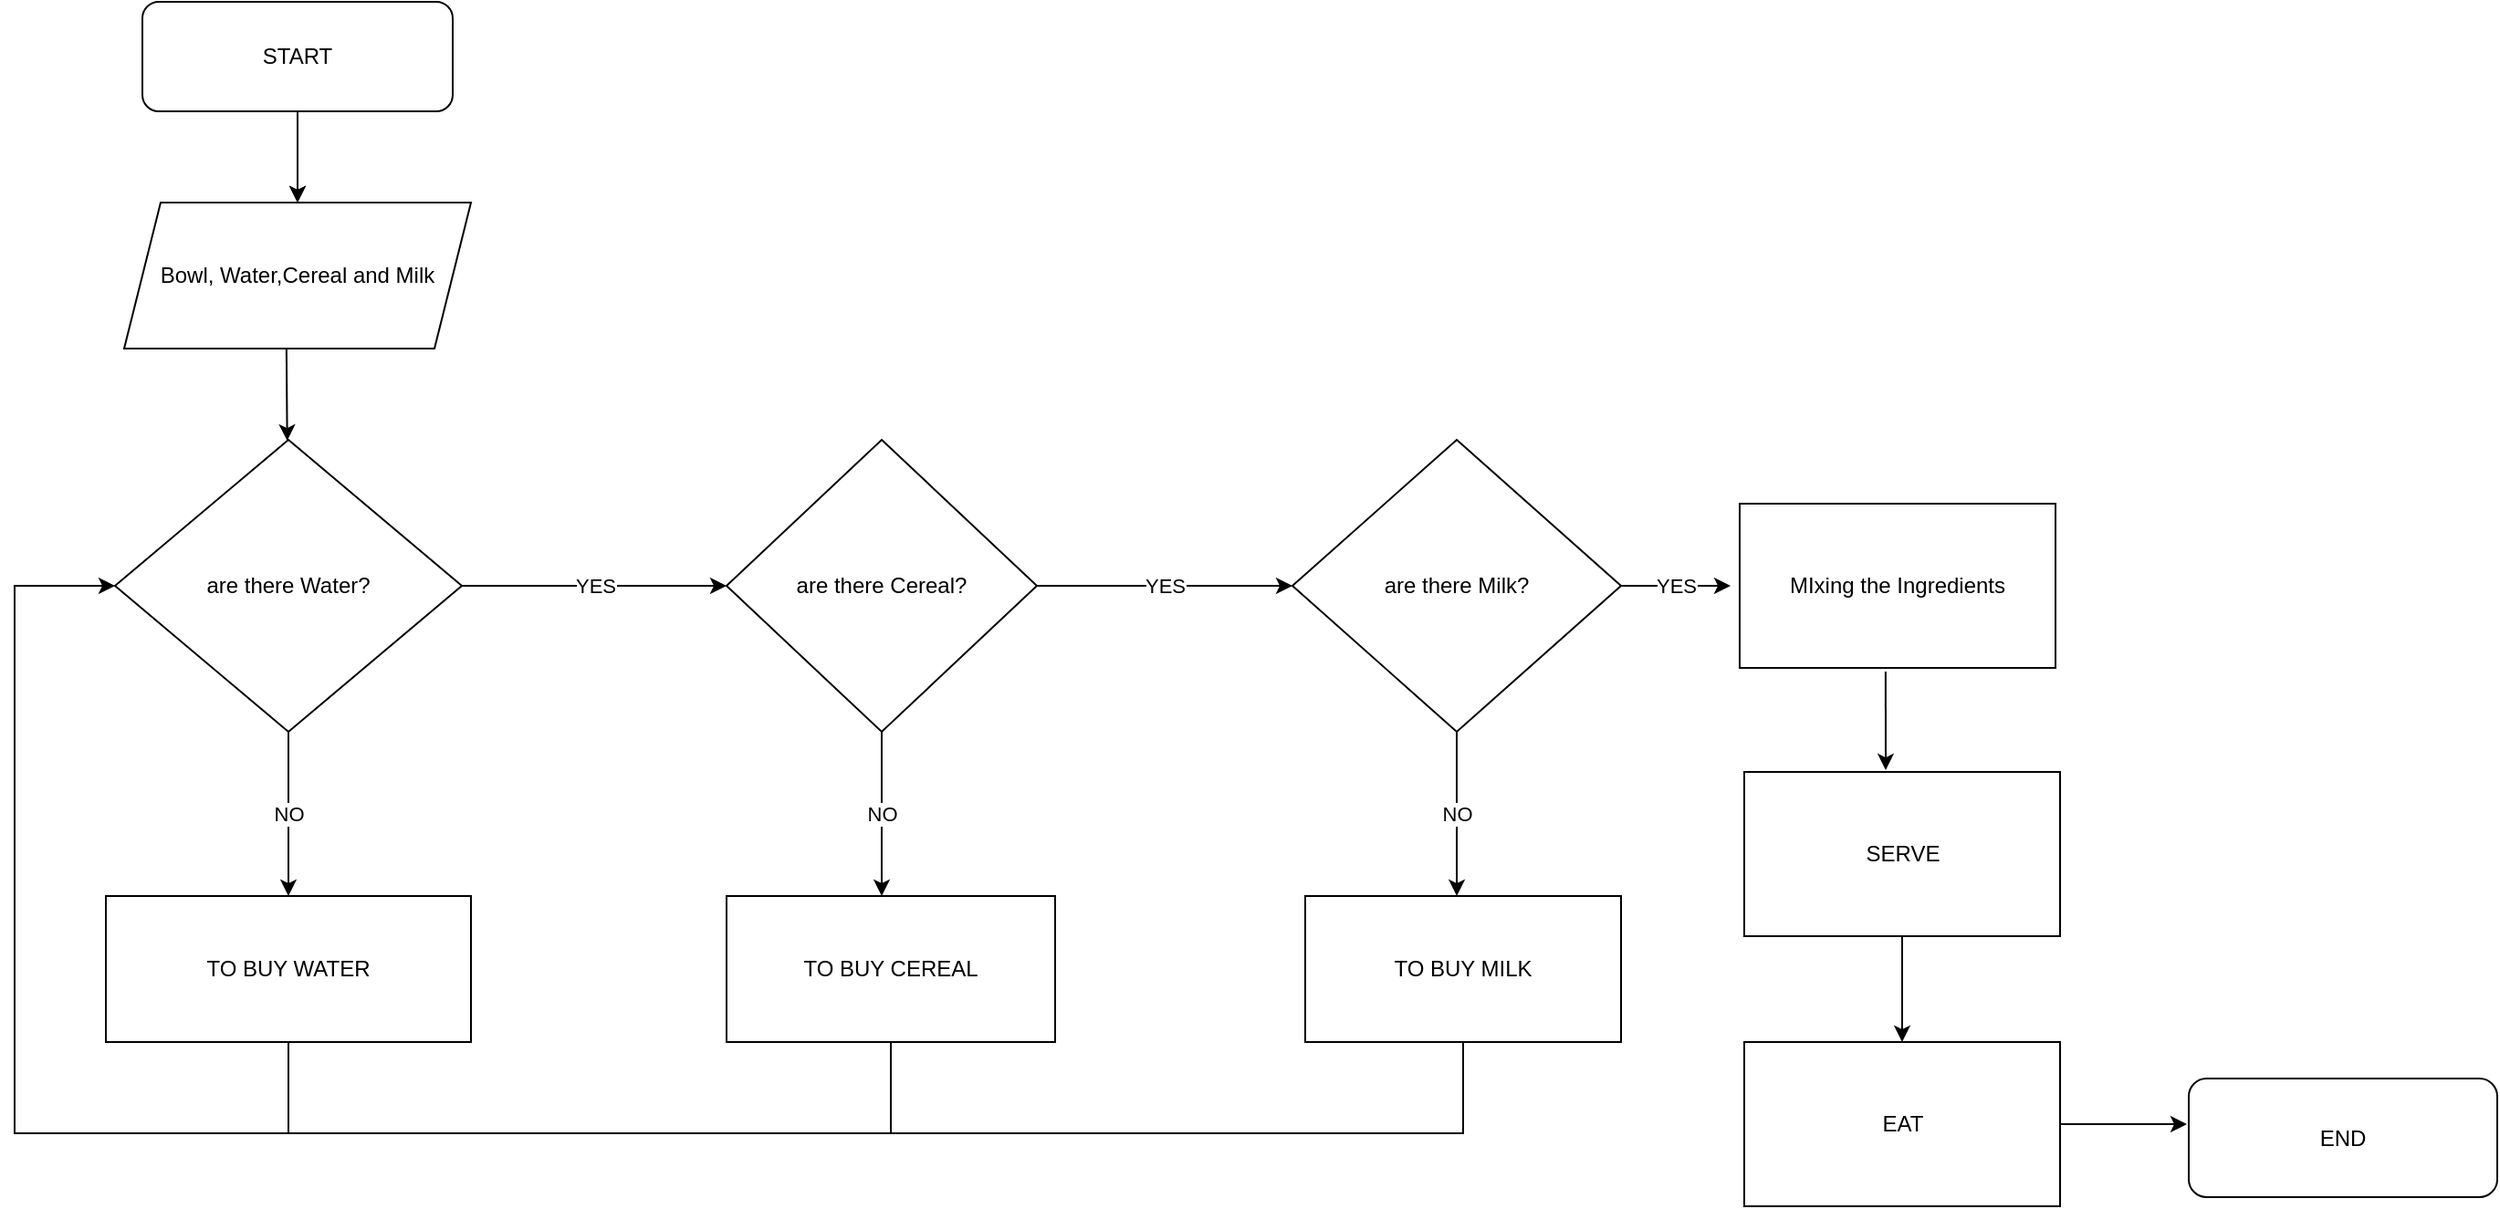 <mxfile version="20.6.0" type="github">
  <diagram id="4drAjoyHFCW3cGQYs2EF" name="Página-1">
    <mxGraphModel dx="1108" dy="571" grid="1" gridSize="10" guides="1" tooltips="1" connect="1" arrows="1" fold="1" page="1" pageScale="1" pageWidth="827" pageHeight="1169" math="0" shadow="0">
      <root>
        <mxCell id="0" />
        <mxCell id="1" parent="0" />
        <mxCell id="Wdtr0f-WsstvAFW3iBQM-5" value="" style="edgeStyle=orthogonalEdgeStyle;rounded=0;orthogonalLoop=1;jettySize=auto;html=1;" edge="1" parent="1" source="Wdtr0f-WsstvAFW3iBQM-1" target="Wdtr0f-WsstvAFW3iBQM-2">
          <mxGeometry relative="1" as="geometry" />
        </mxCell>
        <mxCell id="Wdtr0f-WsstvAFW3iBQM-1" value="START" style="rounded=1;whiteSpace=wrap;html=1;" vertex="1" parent="1">
          <mxGeometry x="190" width="170" height="60" as="geometry" />
        </mxCell>
        <mxCell id="Wdtr0f-WsstvAFW3iBQM-2" value="Bowl, Water,Cereal and Milk" style="shape=parallelogram;perimeter=parallelogramPerimeter;whiteSpace=wrap;html=1;fixedSize=1;" vertex="1" parent="1">
          <mxGeometry x="180" y="110" width="190" height="80" as="geometry" />
        </mxCell>
        <mxCell id="Wdtr0f-WsstvAFW3iBQM-3" value="" style="endArrow=classic;html=1;rounded=0;entryX=0.5;entryY=0;entryDx=0;entryDy=0;" edge="1" parent="1" source="Wdtr0f-WsstvAFW3iBQM-1" target="Wdtr0f-WsstvAFW3iBQM-2">
          <mxGeometry width="50" height="50" relative="1" as="geometry">
            <mxPoint x="420" y="300" as="sourcePoint" />
            <mxPoint x="470" y="250" as="targetPoint" />
          </mxGeometry>
        </mxCell>
        <mxCell id="Wdtr0f-WsstvAFW3iBQM-4" value="are there Water?" style="rhombus;whiteSpace=wrap;html=1;" vertex="1" parent="1">
          <mxGeometry x="175" y="240" width="190" height="160" as="geometry" />
        </mxCell>
        <mxCell id="Wdtr0f-WsstvAFW3iBQM-8" value="YES&lt;br&gt;" style="endArrow=classic;html=1;rounded=0;exitX=1;exitY=0.5;exitDx=0;exitDy=0;" edge="1" parent="1" source="Wdtr0f-WsstvAFW3iBQM-4">
          <mxGeometry relative="1" as="geometry">
            <mxPoint x="370" y="320" as="sourcePoint" />
            <mxPoint x="510" y="320" as="targetPoint" />
          </mxGeometry>
        </mxCell>
        <mxCell id="Wdtr0f-WsstvAFW3iBQM-10" value="NO&lt;br&gt;" style="endArrow=classic;html=1;rounded=0;" edge="1" parent="1">
          <mxGeometry relative="1" as="geometry">
            <mxPoint x="270" y="400" as="sourcePoint" />
            <mxPoint x="270" y="490" as="targetPoint" />
          </mxGeometry>
        </mxCell>
        <mxCell id="Wdtr0f-WsstvAFW3iBQM-12" value="" style="endArrow=classic;html=1;rounded=0;exitX=0.468;exitY=1;exitDx=0;exitDy=0;exitPerimeter=0;" edge="1" parent="1" source="Wdtr0f-WsstvAFW3iBQM-2" target="Wdtr0f-WsstvAFW3iBQM-4">
          <mxGeometry width="50" height="50" relative="1" as="geometry">
            <mxPoint x="270" y="200" as="sourcePoint" />
            <mxPoint x="590" y="240" as="targetPoint" />
          </mxGeometry>
        </mxCell>
        <mxCell id="Wdtr0f-WsstvAFW3iBQM-13" value="TO BUY WATER" style="rounded=0;whiteSpace=wrap;html=1;" vertex="1" parent="1">
          <mxGeometry x="170" y="490" width="200" height="80" as="geometry" />
        </mxCell>
        <mxCell id="Wdtr0f-WsstvAFW3iBQM-14" value="are there Cereal?" style="rhombus;whiteSpace=wrap;html=1;" vertex="1" parent="1">
          <mxGeometry x="510" y="240" width="170" height="160" as="geometry" />
        </mxCell>
        <mxCell id="Wdtr0f-WsstvAFW3iBQM-15" value="NO&lt;br&gt;" style="endArrow=classic;html=1;rounded=0;exitX=0.5;exitY=1;exitDx=0;exitDy=0;" edge="1" parent="1" source="Wdtr0f-WsstvAFW3iBQM-14">
          <mxGeometry relative="1" as="geometry">
            <mxPoint x="530" y="450" as="sourcePoint" />
            <mxPoint x="595" y="490" as="targetPoint" />
          </mxGeometry>
        </mxCell>
        <mxCell id="Wdtr0f-WsstvAFW3iBQM-16" value="TO BUY CEREAL" style="rounded=0;whiteSpace=wrap;html=1;" vertex="1" parent="1">
          <mxGeometry x="510" y="490" width="180" height="80" as="geometry" />
        </mxCell>
        <mxCell id="Wdtr0f-WsstvAFW3iBQM-19" value="YES&lt;br&gt;" style="endArrow=classic;html=1;rounded=0;exitX=1;exitY=0.5;exitDx=0;exitDy=0;" edge="1" parent="1" source="Wdtr0f-WsstvAFW3iBQM-14">
          <mxGeometry relative="1" as="geometry">
            <mxPoint x="750" y="319.5" as="sourcePoint" />
            <mxPoint x="820" y="320" as="targetPoint" />
          </mxGeometry>
        </mxCell>
        <mxCell id="Wdtr0f-WsstvAFW3iBQM-21" value="are there Milk?" style="rhombus;whiteSpace=wrap;html=1;" vertex="1" parent="1">
          <mxGeometry x="820" y="240" width="180" height="160" as="geometry" />
        </mxCell>
        <mxCell id="Wdtr0f-WsstvAFW3iBQM-22" value="NO&lt;br&gt;" style="endArrow=classic;html=1;rounded=0;exitX=0.5;exitY=1;exitDx=0;exitDy=0;entryX=0.48;entryY=0;entryDx=0;entryDy=0;entryPerimeter=0;" edge="1" parent="1" source="Wdtr0f-WsstvAFW3iBQM-21" target="Wdtr0f-WsstvAFW3iBQM-23">
          <mxGeometry relative="1" as="geometry">
            <mxPoint x="605" y="410" as="sourcePoint" />
            <mxPoint x="910" y="500" as="targetPoint" />
          </mxGeometry>
        </mxCell>
        <mxCell id="Wdtr0f-WsstvAFW3iBQM-40" style="edgeStyle=orthogonalEdgeStyle;rounded=0;orthogonalLoop=1;jettySize=auto;html=1;exitX=0.5;exitY=1;exitDx=0;exitDy=0;entryX=0;entryY=0.5;entryDx=0;entryDy=0;" edge="1" parent="1" source="Wdtr0f-WsstvAFW3iBQM-23" target="Wdtr0f-WsstvAFW3iBQM-4">
          <mxGeometry relative="1" as="geometry">
            <Array as="points">
              <mxPoint x="914" y="620" />
              <mxPoint x="120" y="620" />
              <mxPoint x="120" y="320" />
            </Array>
          </mxGeometry>
        </mxCell>
        <mxCell id="Wdtr0f-WsstvAFW3iBQM-23" value="TO BUY MILK" style="rounded=0;whiteSpace=wrap;html=1;" vertex="1" parent="1">
          <mxGeometry x="827" y="490" width="173" height="80" as="geometry" />
        </mxCell>
        <mxCell id="Wdtr0f-WsstvAFW3iBQM-24" value="MIxing the Ingredients" style="rounded=0;whiteSpace=wrap;html=1;" vertex="1" parent="1">
          <mxGeometry x="1065" y="275" width="173" height="90" as="geometry" />
        </mxCell>
        <mxCell id="Wdtr0f-WsstvAFW3iBQM-27" value="SERVE" style="rounded=0;whiteSpace=wrap;html=1;" vertex="1" parent="1">
          <mxGeometry x="1067.5" y="422" width="173" height="90" as="geometry" />
        </mxCell>
        <mxCell id="Wdtr0f-WsstvAFW3iBQM-28" value="YES&lt;br&gt;" style="endArrow=classic;html=1;rounded=0;" edge="1" parent="1">
          <mxGeometry relative="1" as="geometry">
            <mxPoint x="1000" y="320" as="sourcePoint" />
            <mxPoint x="1060" y="320" as="targetPoint" />
          </mxGeometry>
        </mxCell>
        <mxCell id="Wdtr0f-WsstvAFW3iBQM-30" value="" style="endArrow=classic;html=1;rounded=0;entryX=0.448;entryY=-0.011;entryDx=0;entryDy=0;exitX=0.462;exitY=1.022;exitDx=0;exitDy=0;entryPerimeter=0;exitPerimeter=0;" edge="1" parent="1" source="Wdtr0f-WsstvAFW3iBQM-24" target="Wdtr0f-WsstvAFW3iBQM-27">
          <mxGeometry width="50" height="50" relative="1" as="geometry">
            <mxPoint x="1238" y="325" as="sourcePoint" />
            <mxPoint x="1288" y="275" as="targetPoint" />
          </mxGeometry>
        </mxCell>
        <mxCell id="Wdtr0f-WsstvAFW3iBQM-31" value="EAT" style="rounded=0;whiteSpace=wrap;html=1;" vertex="1" parent="1">
          <mxGeometry x="1067.5" y="570" width="173" height="90" as="geometry" />
        </mxCell>
        <mxCell id="Wdtr0f-WsstvAFW3iBQM-32" value="" style="endArrow=classic;html=1;rounded=0;exitX=0.5;exitY=1;exitDx=0;exitDy=0;entryX=0.5;entryY=0;entryDx=0;entryDy=0;" edge="1" parent="1" source="Wdtr0f-WsstvAFW3iBQM-27" target="Wdtr0f-WsstvAFW3iBQM-31">
          <mxGeometry width="50" height="50" relative="1" as="geometry">
            <mxPoint x="1250" y="420" as="sourcePoint" />
            <mxPoint x="1300" y="370" as="targetPoint" />
          </mxGeometry>
        </mxCell>
        <mxCell id="Wdtr0f-WsstvAFW3iBQM-34" value="" style="endArrow=classic;html=1;rounded=0;exitX=1;exitY=0.5;exitDx=0;exitDy=0;" edge="1" parent="1" source="Wdtr0f-WsstvAFW3iBQM-31">
          <mxGeometry width="50" height="50" relative="1" as="geometry">
            <mxPoint x="1400" y="490" as="sourcePoint" />
            <mxPoint x="1310" y="615" as="targetPoint" />
          </mxGeometry>
        </mxCell>
        <mxCell id="Wdtr0f-WsstvAFW3iBQM-42" value="" style="endArrow=none;html=1;rounded=0;entryX=0.5;entryY=1;entryDx=0;entryDy=0;" edge="1" parent="1" target="Wdtr0f-WsstvAFW3iBQM-13">
          <mxGeometry width="50" height="50" relative="1" as="geometry">
            <mxPoint x="270" y="620" as="sourcePoint" />
            <mxPoint x="300" y="570" as="targetPoint" />
          </mxGeometry>
        </mxCell>
        <mxCell id="Wdtr0f-WsstvAFW3iBQM-43" value="" style="endArrow=none;html=1;rounded=0;" edge="1" parent="1">
          <mxGeometry width="50" height="50" relative="1" as="geometry">
            <mxPoint x="600" y="620" as="sourcePoint" />
            <mxPoint x="600" y="570" as="targetPoint" />
          </mxGeometry>
        </mxCell>
        <mxCell id="Wdtr0f-WsstvAFW3iBQM-44" value="END" style="rounded=1;whiteSpace=wrap;html=1;" vertex="1" parent="1">
          <mxGeometry x="1311" y="590" width="169" height="65" as="geometry" />
        </mxCell>
      </root>
    </mxGraphModel>
  </diagram>
</mxfile>
